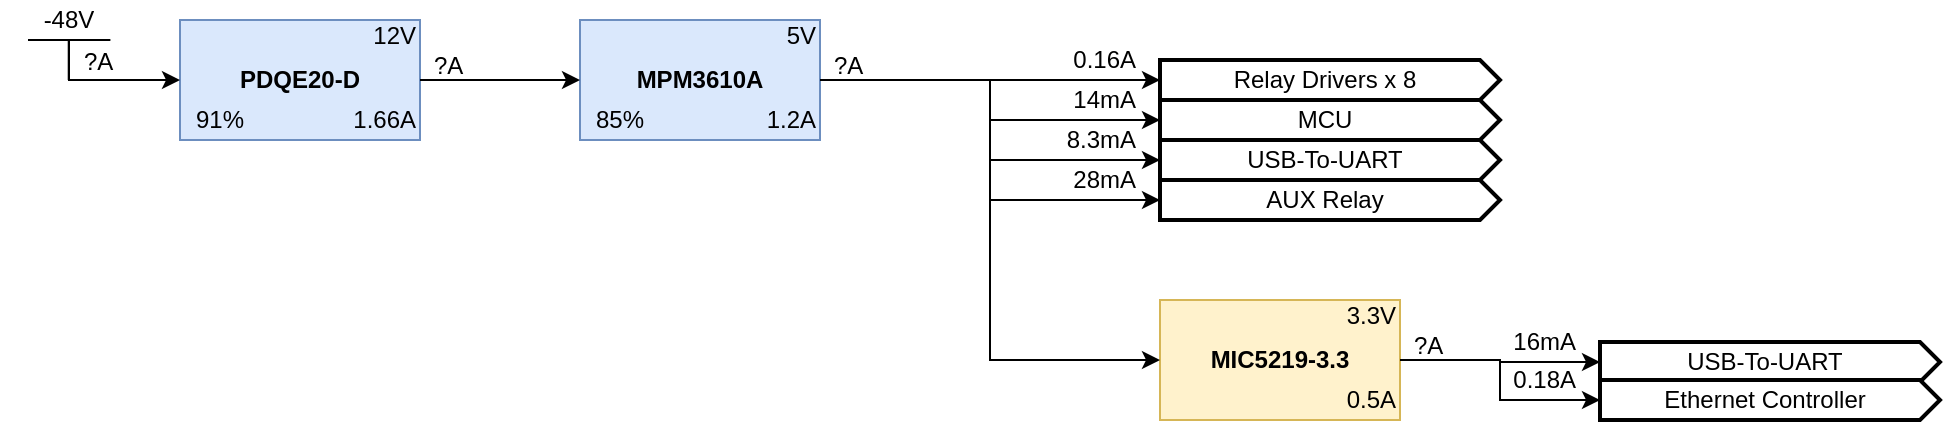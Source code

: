 <mxfile version="21.6.7" type="device">
  <diagram name="Page-1" id="f-jvkrYHh4C96X9dlIMg">
    <mxGraphModel dx="1083" dy="678" grid="1" gridSize="10" guides="1" tooltips="1" connect="1" arrows="1" fold="1" page="1" pageScale="1" pageWidth="850" pageHeight="1100" math="0" shadow="0">
      <root>
        <mxCell id="0" />
        <mxCell id="1" parent="0" />
        <object label="" type="load" id="f6q6z_KSLUxMY2lrwxBh-207">
          <mxCell style="group" vertex="1" connectable="0" parent="1">
            <mxGeometry x="750" y="60" width="220" height="30" as="geometry" />
          </mxCell>
        </object>
        <mxCell id="f6q6z_KSLUxMY2lrwxBh-201" value="" style="html=1;shadow=0;dashed=0;align=center;verticalAlign=middle;shape=mxgraph.arrows2.arrow;dy=0;dx=10;notch=0;labelBackgroundColor=none;strokeWidth=2;" vertex="1" parent="f6q6z_KSLUxMY2lrwxBh-207">
          <mxGeometry x="50" y="10" width="170" height="20" as="geometry" />
        </mxCell>
        <object label="Relay Drivers x 8" type="load_name" id="f6q6z_KSLUxMY2lrwxBh-202">
          <mxCell style="text;html=1;strokeColor=none;fillColor=none;align=center;verticalAlign=middle;whiteSpace=wrap;overflow=hidden;labelBackgroundColor=none;" vertex="1" parent="f6q6z_KSLUxMY2lrwxBh-207">
            <mxGeometry x="50" y="10" width="165" height="20" as="geometry" />
          </mxCell>
        </object>
        <object label="0.16A" type="load_current" id="f6q6z_KSLUxMY2lrwxBh-204">
          <mxCell style="text;html=1;strokeColor=none;fillColor=none;align=right;verticalAlign=middle;whiteSpace=wrap;overflow=hidden;labelBackgroundColor=none;" vertex="1" parent="f6q6z_KSLUxMY2lrwxBh-207">
            <mxGeometry width="40" height="20" as="geometry" />
          </mxCell>
        </object>
        <object label="" type="load" id="f6q6z_KSLUxMY2lrwxBh-208">
          <mxCell style="group" vertex="1" connectable="0" parent="1">
            <mxGeometry x="750" y="80" width="220" height="30" as="geometry" />
          </mxCell>
        </object>
        <mxCell id="f6q6z_KSLUxMY2lrwxBh-209" value="" style="html=1;shadow=0;dashed=0;align=center;verticalAlign=middle;shape=mxgraph.arrows2.arrow;dy=0;dx=10;notch=0;labelBackgroundColor=none;strokeWidth=2;" vertex="1" parent="f6q6z_KSLUxMY2lrwxBh-208">
          <mxGeometry x="50" y="10" width="170" height="20" as="geometry" />
        </mxCell>
        <object label="MCU" type="load_name" id="f6q6z_KSLUxMY2lrwxBh-210">
          <mxCell style="text;html=1;strokeColor=none;fillColor=none;align=center;verticalAlign=middle;whiteSpace=wrap;overflow=hidden;labelBackgroundColor=none;" vertex="1" parent="f6q6z_KSLUxMY2lrwxBh-208">
            <mxGeometry x="50" y="10" width="165" height="20" as="geometry" />
          </mxCell>
        </object>
        <object label="14mA" type="load_current" id="f6q6z_KSLUxMY2lrwxBh-211">
          <mxCell style="text;html=1;strokeColor=none;fillColor=none;align=right;verticalAlign=middle;whiteSpace=wrap;overflow=hidden;labelBackgroundColor=none;" vertex="1" parent="f6q6z_KSLUxMY2lrwxBh-208">
            <mxGeometry width="40" height="20" as="geometry" />
          </mxCell>
        </object>
        <object label="" type="load" id="f6q6z_KSLUxMY2lrwxBh-225">
          <mxCell style="group" vertex="1" connectable="0" parent="1">
            <mxGeometry x="970" y="201" width="220" height="30" as="geometry" />
          </mxCell>
        </object>
        <mxCell id="f6q6z_KSLUxMY2lrwxBh-226" value="" style="html=1;shadow=0;dashed=0;align=center;verticalAlign=middle;shape=mxgraph.arrows2.arrow;dy=0;dx=10;notch=0;labelBackgroundColor=none;strokeWidth=2;" vertex="1" parent="f6q6z_KSLUxMY2lrwxBh-225">
          <mxGeometry x="50" y="10" width="170" height="20" as="geometry" />
        </mxCell>
        <object label="USB-To-UART" type="load_name" id="f6q6z_KSLUxMY2lrwxBh-227">
          <mxCell style="text;html=1;strokeColor=none;fillColor=none;align=center;verticalAlign=middle;whiteSpace=wrap;overflow=hidden;labelBackgroundColor=none;" vertex="1" parent="f6q6z_KSLUxMY2lrwxBh-225">
            <mxGeometry x="50" y="10" width="165" height="20" as="geometry" />
          </mxCell>
        </object>
        <object label="&lt;div&gt;16mA&lt;/div&gt;" type="load_current" id="f6q6z_KSLUxMY2lrwxBh-228">
          <mxCell style="text;html=1;strokeColor=none;fillColor=none;align=right;verticalAlign=middle;whiteSpace=wrap;overflow=hidden;labelBackgroundColor=none;" vertex="1" parent="f6q6z_KSLUxMY2lrwxBh-225">
            <mxGeometry width="40" height="20" as="geometry" />
          </mxCell>
        </object>
        <object label="" type="load" id="f6q6z_KSLUxMY2lrwxBh-229">
          <mxCell style="group" vertex="1" connectable="0" parent="1">
            <mxGeometry x="970" y="220" width="220" height="30" as="geometry" />
          </mxCell>
        </object>
        <mxCell id="f6q6z_KSLUxMY2lrwxBh-230" value="" style="html=1;shadow=0;dashed=0;align=center;verticalAlign=middle;shape=mxgraph.arrows2.arrow;dy=0;dx=10;notch=0;labelBackgroundColor=none;strokeWidth=2;" vertex="1" parent="f6q6z_KSLUxMY2lrwxBh-229">
          <mxGeometry x="50" y="10" width="170" height="20" as="geometry" />
        </mxCell>
        <object label="Ethernet Controller" type="load_name" id="f6q6z_KSLUxMY2lrwxBh-231">
          <mxCell style="text;html=1;strokeColor=none;fillColor=none;align=center;verticalAlign=middle;whiteSpace=wrap;overflow=hidden;labelBackgroundColor=none;" vertex="1" parent="f6q6z_KSLUxMY2lrwxBh-229">
            <mxGeometry x="50" y="10" width="165" height="20" as="geometry" />
          </mxCell>
        </object>
        <object label="0.18A" type="load_current" id="f6q6z_KSLUxMY2lrwxBh-232">
          <mxCell style="text;html=1;strokeColor=none;fillColor=none;align=right;verticalAlign=middle;whiteSpace=wrap;overflow=hidden;labelBackgroundColor=none;" vertex="1" parent="f6q6z_KSLUxMY2lrwxBh-229">
            <mxGeometry width="40" height="20" as="geometry" />
          </mxCell>
        </object>
        <object label="" type="load" id="f6q6z_KSLUxMY2lrwxBh-280">
          <mxCell style="group" vertex="1" connectable="0" parent="1">
            <mxGeometry x="750" y="100" width="220" height="30" as="geometry" />
          </mxCell>
        </object>
        <mxCell id="f6q6z_KSLUxMY2lrwxBh-281" value="" style="html=1;shadow=0;dashed=0;align=center;verticalAlign=middle;shape=mxgraph.arrows2.arrow;dy=0;dx=10;notch=0;labelBackgroundColor=none;strokeWidth=2;" vertex="1" parent="f6q6z_KSLUxMY2lrwxBh-280">
          <mxGeometry x="50" y="10" width="170" height="20" as="geometry" />
        </mxCell>
        <object label="USB-To-UART" type="load_name" id="f6q6z_KSLUxMY2lrwxBh-282">
          <mxCell style="text;html=1;strokeColor=none;fillColor=none;align=center;verticalAlign=middle;whiteSpace=wrap;overflow=hidden;labelBackgroundColor=none;" vertex="1" parent="f6q6z_KSLUxMY2lrwxBh-280">
            <mxGeometry x="50" y="10" width="165" height="20" as="geometry" />
          </mxCell>
        </object>
        <object label="8.3mA" type="load_current" id="f6q6z_KSLUxMY2lrwxBh-283">
          <mxCell style="text;html=1;strokeColor=none;fillColor=none;align=right;verticalAlign=middle;whiteSpace=wrap;overflow=hidden;labelBackgroundColor=none;" vertex="1" parent="f6q6z_KSLUxMY2lrwxBh-280">
            <mxGeometry width="40" height="20" as="geometry" />
          </mxCell>
        </object>
        <object label="" type="load" id="f6q6z_KSLUxMY2lrwxBh-284">
          <mxCell style="group" vertex="1" connectable="0" parent="1">
            <mxGeometry x="750" y="120" width="220" height="30" as="geometry" />
          </mxCell>
        </object>
        <mxCell id="f6q6z_KSLUxMY2lrwxBh-285" value="" style="html=1;shadow=0;dashed=0;align=center;verticalAlign=middle;shape=mxgraph.arrows2.arrow;dy=0;dx=10;notch=0;labelBackgroundColor=none;strokeWidth=2;" vertex="1" parent="f6q6z_KSLUxMY2lrwxBh-284">
          <mxGeometry x="50" y="10" width="170" height="20" as="geometry" />
        </mxCell>
        <object label="AUX Relay" type="load_name" id="f6q6z_KSLUxMY2lrwxBh-286">
          <mxCell style="text;html=1;strokeColor=none;fillColor=none;align=center;verticalAlign=middle;whiteSpace=wrap;overflow=hidden;labelBackgroundColor=none;" vertex="1" parent="f6q6z_KSLUxMY2lrwxBh-284">
            <mxGeometry x="50" y="10" width="165" height="20" as="geometry" />
          </mxCell>
        </object>
        <object label="28mA" type="load_current" id="f6q6z_KSLUxMY2lrwxBh-287">
          <mxCell style="text;html=1;strokeColor=none;fillColor=none;align=right;verticalAlign=middle;whiteSpace=wrap;overflow=hidden;labelBackgroundColor=none;" vertex="1" parent="f6q6z_KSLUxMY2lrwxBh-284">
            <mxGeometry width="40" height="20" as="geometry" />
          </mxCell>
        </object>
        <object label="" type="sw_reg" id="f6q6z_KSLUxMY2lrwxBh-298">
          <mxCell style="group" vertex="1" connectable="0" parent="1">
            <mxGeometry x="310" y="50" width="165" height="60" as="geometry" />
          </mxCell>
        </object>
        <object label="" id="f6q6z_KSLUxMY2lrwxBh-291">
          <mxCell style="rounded=0;whiteSpace=wrap;html=1;fillColor=#dae8fc;strokeColor=#6c8ebf;container=0;" vertex="1" parent="f6q6z_KSLUxMY2lrwxBh-298">
            <mxGeometry width="120" height="60" as="geometry" />
          </mxCell>
        </object>
        <object label="12V" type="vout" id="f6q6z_KSLUxMY2lrwxBh-292">
          <mxCell style="text;html=1;strokeColor=none;fillColor=none;align=right;verticalAlign=middle;whiteSpace=wrap;rounded=0;container=0;" vertex="1" parent="f6q6z_KSLUxMY2lrwxBh-298">
            <mxGeometry x="80" width="40" height="15" as="geometry" />
          </mxCell>
        </object>
        <object label="PDQE20-D" type="display_name" id="f6q6z_KSLUxMY2lrwxBh-293">
          <mxCell style="text;html=1;strokeColor=none;fillColor=none;align=center;verticalAlign=middle;whiteSpace=wrap;rounded=0;container=0;fontStyle=1" vertex="1" parent="f6q6z_KSLUxMY2lrwxBh-298">
            <mxGeometry x="10" y="20.0" width="100" height="20" as="geometry" />
          </mxCell>
        </object>
        <object label="91%" type="efficiency" id="f6q6z_KSLUxMY2lrwxBh-294">
          <mxCell style="text;html=1;strokeColor=none;fillColor=none;align=center;verticalAlign=middle;whiteSpace=wrap;rounded=0;container=0;" vertex="1" parent="f6q6z_KSLUxMY2lrwxBh-298">
            <mxGeometry x="5" y="40" width="30" height="20" as="geometry" />
          </mxCell>
        </object>
        <object label="1.66A" type="current_limit" id="f6q6z_KSLUxMY2lrwxBh-295">
          <mxCell style="text;html=1;strokeColor=none;fillColor=none;align=right;verticalAlign=middle;whiteSpace=wrap;rounded=0;container=0;" vertex="1" parent="f6q6z_KSLUxMY2lrwxBh-298">
            <mxGeometry x="85" y="40" width="35" height="20" as="geometry" />
          </mxCell>
        </object>
        <object label="?A" type="load_current" id="f6q6z_KSLUxMY2lrwxBh-296">
          <mxCell style="text;html=1;strokeColor=none;fillColor=none;align=left;verticalAlign=middle;whiteSpace=wrap;rounded=0;container=0;" vertex="1" parent="f6q6z_KSLUxMY2lrwxBh-298">
            <mxGeometry x="125" y="15" width="40" height="15" as="geometry" />
          </mxCell>
        </object>
        <object label="" type="sw_reg" id="f6q6z_KSLUxMY2lrwxBh-299">
          <mxCell style="group" vertex="1" connectable="0" parent="1">
            <mxGeometry x="510" y="50" width="165" height="60" as="geometry" />
          </mxCell>
        </object>
        <object label="" id="f6q6z_KSLUxMY2lrwxBh-300">
          <mxCell style="rounded=0;whiteSpace=wrap;html=1;fillColor=#dae8fc;strokeColor=#6c8ebf;container=0;" vertex="1" parent="f6q6z_KSLUxMY2lrwxBh-299">
            <mxGeometry width="120" height="60" as="geometry" />
          </mxCell>
        </object>
        <object label="5V" type="vout" id="f6q6z_KSLUxMY2lrwxBh-301">
          <mxCell style="text;html=1;strokeColor=none;fillColor=none;align=right;verticalAlign=middle;whiteSpace=wrap;rounded=0;container=0;" vertex="1" parent="f6q6z_KSLUxMY2lrwxBh-299">
            <mxGeometry x="80" width="40" height="15" as="geometry" />
          </mxCell>
        </object>
        <object label="MPM3610A" type="display_name" id="f6q6z_KSLUxMY2lrwxBh-302">
          <mxCell style="text;html=1;strokeColor=none;fillColor=none;align=center;verticalAlign=middle;whiteSpace=wrap;rounded=0;container=0;fontStyle=1" vertex="1" parent="f6q6z_KSLUxMY2lrwxBh-299">
            <mxGeometry x="10" y="20.0" width="100" height="20" as="geometry" />
          </mxCell>
        </object>
        <object label="85%" type="efficiency" id="f6q6z_KSLUxMY2lrwxBh-303">
          <mxCell style="text;html=1;strokeColor=none;fillColor=none;align=center;verticalAlign=middle;whiteSpace=wrap;rounded=0;container=0;" vertex="1" parent="f6q6z_KSLUxMY2lrwxBh-299">
            <mxGeometry x="5" y="40" width="30" height="20" as="geometry" />
          </mxCell>
        </object>
        <object label="1.2A" type="current_limit" id="f6q6z_KSLUxMY2lrwxBh-304">
          <mxCell style="text;html=1;strokeColor=none;fillColor=none;align=right;verticalAlign=middle;whiteSpace=wrap;rounded=0;container=0;" vertex="1" parent="f6q6z_KSLUxMY2lrwxBh-299">
            <mxGeometry x="85" y="40" width="35" height="20" as="geometry" />
          </mxCell>
        </object>
        <object label="?A" type="load_current" id="f6q6z_KSLUxMY2lrwxBh-305">
          <mxCell style="text;html=1;strokeColor=none;fillColor=none;align=left;verticalAlign=middle;whiteSpace=wrap;rounded=0;container=0;" vertex="1" parent="f6q6z_KSLUxMY2lrwxBh-299">
            <mxGeometry x="125" y="15" width="40" height="15" as="geometry" />
          </mxCell>
        </object>
        <mxCell id="f6q6z_KSLUxMY2lrwxBh-306" style="edgeStyle=orthogonalEdgeStyle;rounded=0;orthogonalLoop=1;jettySize=auto;html=1;exitX=1;exitY=0.5;exitDx=0;exitDy=0;entryX=0;entryY=0.5;entryDx=0;entryDy=0;" edge="1" parent="1" source="f6q6z_KSLUxMY2lrwxBh-291" target="f6q6z_KSLUxMY2lrwxBh-300">
          <mxGeometry relative="1" as="geometry" />
        </mxCell>
        <mxCell id="f6q6z_KSLUxMY2lrwxBh-307" style="edgeStyle=orthogonalEdgeStyle;rounded=0;orthogonalLoop=1;jettySize=auto;html=1;exitX=1;exitY=0.5;exitDx=0;exitDy=0;entryX=0;entryY=0.5;entryDx=0;entryDy=0;" edge="1" parent="1" source="f6q6z_KSLUxMY2lrwxBh-300" target="f6q6z_KSLUxMY2lrwxBh-202">
          <mxGeometry relative="1" as="geometry" />
        </mxCell>
        <mxCell id="f6q6z_KSLUxMY2lrwxBh-308" style="edgeStyle=orthogonalEdgeStyle;rounded=0;orthogonalLoop=1;jettySize=auto;html=1;exitX=1;exitY=0.5;exitDx=0;exitDy=0;entryX=0;entryY=0.5;entryDx=0;entryDy=0;" edge="1" parent="1" source="f6q6z_KSLUxMY2lrwxBh-300" target="f6q6z_KSLUxMY2lrwxBh-210">
          <mxGeometry relative="1" as="geometry" />
        </mxCell>
        <mxCell id="f6q6z_KSLUxMY2lrwxBh-309" style="edgeStyle=orthogonalEdgeStyle;rounded=0;orthogonalLoop=1;jettySize=auto;html=1;exitX=1;exitY=0.5;exitDx=0;exitDy=0;entryX=0;entryY=0.5;entryDx=0;entryDy=0;" edge="1" parent="1" source="f6q6z_KSLUxMY2lrwxBh-300" target="f6q6z_KSLUxMY2lrwxBh-282">
          <mxGeometry relative="1" as="geometry" />
        </mxCell>
        <mxCell id="f6q6z_KSLUxMY2lrwxBh-310" style="edgeStyle=orthogonalEdgeStyle;rounded=0;orthogonalLoop=1;jettySize=auto;html=1;exitX=1;exitY=0.5;exitDx=0;exitDy=0;entryX=0;entryY=0.5;entryDx=0;entryDy=0;" edge="1" parent="1" source="f6q6z_KSLUxMY2lrwxBh-300" target="f6q6z_KSLUxMY2lrwxBh-286">
          <mxGeometry relative="1" as="geometry" />
        </mxCell>
        <object label="" type="ldo" id="f6q6z_KSLUxMY2lrwxBh-327">
          <mxCell style="group" vertex="1" connectable="0" parent="1">
            <mxGeometry x="800" y="190" width="165" height="60" as="geometry" />
          </mxCell>
        </object>
        <object label="" id="f6q6z_KSLUxMY2lrwxBh-322">
          <mxCell style="rounded=0;whiteSpace=wrap;html=1;fillColor=#fff2cc;strokeColor=#d6b656;" vertex="1" parent="f6q6z_KSLUxMY2lrwxBh-327">
            <mxGeometry width="120" height="60" as="geometry" />
          </mxCell>
        </object>
        <object label="3.3V" type="vout" id="f6q6z_KSLUxMY2lrwxBh-323">
          <mxCell style="text;html=1;strokeColor=none;fillColor=none;align=right;verticalAlign=middle;whiteSpace=wrap;rounded=0;" vertex="1" parent="f6q6z_KSLUxMY2lrwxBh-327">
            <mxGeometry x="80" width="40" height="15" as="geometry" />
          </mxCell>
        </object>
        <object label="MIC5219-3.3" type="display_name" id="f6q6z_KSLUxMY2lrwxBh-324">
          <mxCell style="text;html=1;strokeColor=none;fillColor=none;align=center;verticalAlign=middle;whiteSpace=wrap;rounded=0;fontStyle=1" vertex="1" parent="f6q6z_KSLUxMY2lrwxBh-327">
            <mxGeometry x="10" y="20" width="100" height="20" as="geometry" />
          </mxCell>
        </object>
        <object label="0.5A" type="current_limit" id="f6q6z_KSLUxMY2lrwxBh-325">
          <mxCell style="text;html=1;strokeColor=none;fillColor=none;align=right;verticalAlign=middle;whiteSpace=wrap;rounded=0;" vertex="1" parent="f6q6z_KSLUxMY2lrwxBh-327">
            <mxGeometry x="85" y="40" width="35" height="20" as="geometry" />
          </mxCell>
        </object>
        <object label="?A" type="load_current" id="f6q6z_KSLUxMY2lrwxBh-326">
          <mxCell style="text;html=1;strokeColor=none;fillColor=none;align=left;verticalAlign=middle;whiteSpace=wrap;rounded=0;container=0;" vertex="1" parent="f6q6z_KSLUxMY2lrwxBh-327">
            <mxGeometry x="125" y="15" width="40" height="15" as="geometry" />
          </mxCell>
        </object>
        <mxCell id="f6q6z_KSLUxMY2lrwxBh-328" style="edgeStyle=orthogonalEdgeStyle;rounded=0;orthogonalLoop=1;jettySize=auto;html=1;exitX=1;exitY=0.5;exitDx=0;exitDy=0;entryX=0;entryY=0.5;entryDx=0;entryDy=0;" edge="1" parent="1" source="f6q6z_KSLUxMY2lrwxBh-300" target="f6q6z_KSLUxMY2lrwxBh-322">
          <mxGeometry relative="1" as="geometry" />
        </mxCell>
        <mxCell id="f6q6z_KSLUxMY2lrwxBh-329" style="edgeStyle=orthogonalEdgeStyle;rounded=0;orthogonalLoop=1;jettySize=auto;html=1;exitX=1;exitY=0.5;exitDx=0;exitDy=0;entryX=0;entryY=0.5;entryDx=0;entryDy=0;" edge="1" parent="1" source="f6q6z_KSLUxMY2lrwxBh-322" target="f6q6z_KSLUxMY2lrwxBh-227">
          <mxGeometry relative="1" as="geometry" />
        </mxCell>
        <mxCell id="f6q6z_KSLUxMY2lrwxBh-330" style="edgeStyle=orthogonalEdgeStyle;rounded=0;orthogonalLoop=1;jettySize=auto;html=1;exitX=1;exitY=0.5;exitDx=0;exitDy=0;entryX=0;entryY=0.5;entryDx=0;entryDy=0;" edge="1" parent="1" source="f6q6z_KSLUxMY2lrwxBh-322" target="f6q6z_KSLUxMY2lrwxBh-231">
          <mxGeometry relative="1" as="geometry" />
        </mxCell>
        <object label="" type="source" id="f6q6z_KSLUxMY2lrwxBh-336">
          <mxCell style="group" vertex="1" connectable="0" parent="1">
            <mxGeometry x="220" y="40" width="80" height="40" as="geometry" />
          </mxCell>
        </object>
        <mxCell id="f6q6z_KSLUxMY2lrwxBh-332" style="edgeStyle=none;rounded=0;html=1;exitX=1;exitY=0.5;entryX=0;entryY=0.493;entryPerimeter=0;startArrow=none;startFill=0;endArrow=none;endFill=0;jettySize=auto;orthogonalLoop=1;" edge="1" parent="f6q6z_KSLUxMY2lrwxBh-336">
          <mxGeometry x="-1169" y="443.01" as="geometry">
            <mxPoint x="14" y="20" as="sourcePoint" />
            <mxPoint x="55.2" y="20" as="targetPoint" />
          </mxGeometry>
        </mxCell>
        <object label="-48V" type="vout" id="f6q6z_KSLUxMY2lrwxBh-333">
          <mxCell style="text;html=1;strokeColor=none;fillColor=none;align=center;verticalAlign=middle;whiteSpace=wrap;overflow=hidden;labelBackgroundColor=none;" vertex="1" parent="f6q6z_KSLUxMY2lrwxBh-336">
            <mxGeometry width="69" height="20" as="geometry" />
          </mxCell>
        </object>
        <mxCell id="f6q6z_KSLUxMY2lrwxBh-334" value="" style="endArrow=none;html=1;rounded=0;" edge="1" parent="f6q6z_KSLUxMY2lrwxBh-336">
          <mxGeometry width="50" height="50" relative="1" as="geometry">
            <mxPoint x="34.36" y="40" as="sourcePoint" />
            <mxPoint x="34.36" y="20" as="targetPoint" />
          </mxGeometry>
        </mxCell>
        <object label="?A" type="load_current" id="f6q6z_KSLUxMY2lrwxBh-335">
          <mxCell style="text;html=1;strokeColor=none;fillColor=none;align=left;verticalAlign=middle;whiteSpace=wrap;rounded=0;container=0;" vertex="1" parent="f6q6z_KSLUxMY2lrwxBh-336">
            <mxGeometry x="40" y="23" width="40" height="15" as="geometry" />
          </mxCell>
        </object>
        <mxCell id="f6q6z_KSLUxMY2lrwxBh-337" style="edgeStyle=orthogonalEdgeStyle;rounded=0;orthogonalLoop=1;jettySize=auto;html=1;exitX=0.5;exitY=1;exitDx=0;exitDy=0;entryX=0;entryY=0.5;entryDx=0;entryDy=0;" edge="1" parent="1" source="f6q6z_KSLUxMY2lrwxBh-333" target="f6q6z_KSLUxMY2lrwxBh-291">
          <mxGeometry relative="1" as="geometry" />
        </mxCell>
      </root>
    </mxGraphModel>
  </diagram>
</mxfile>
